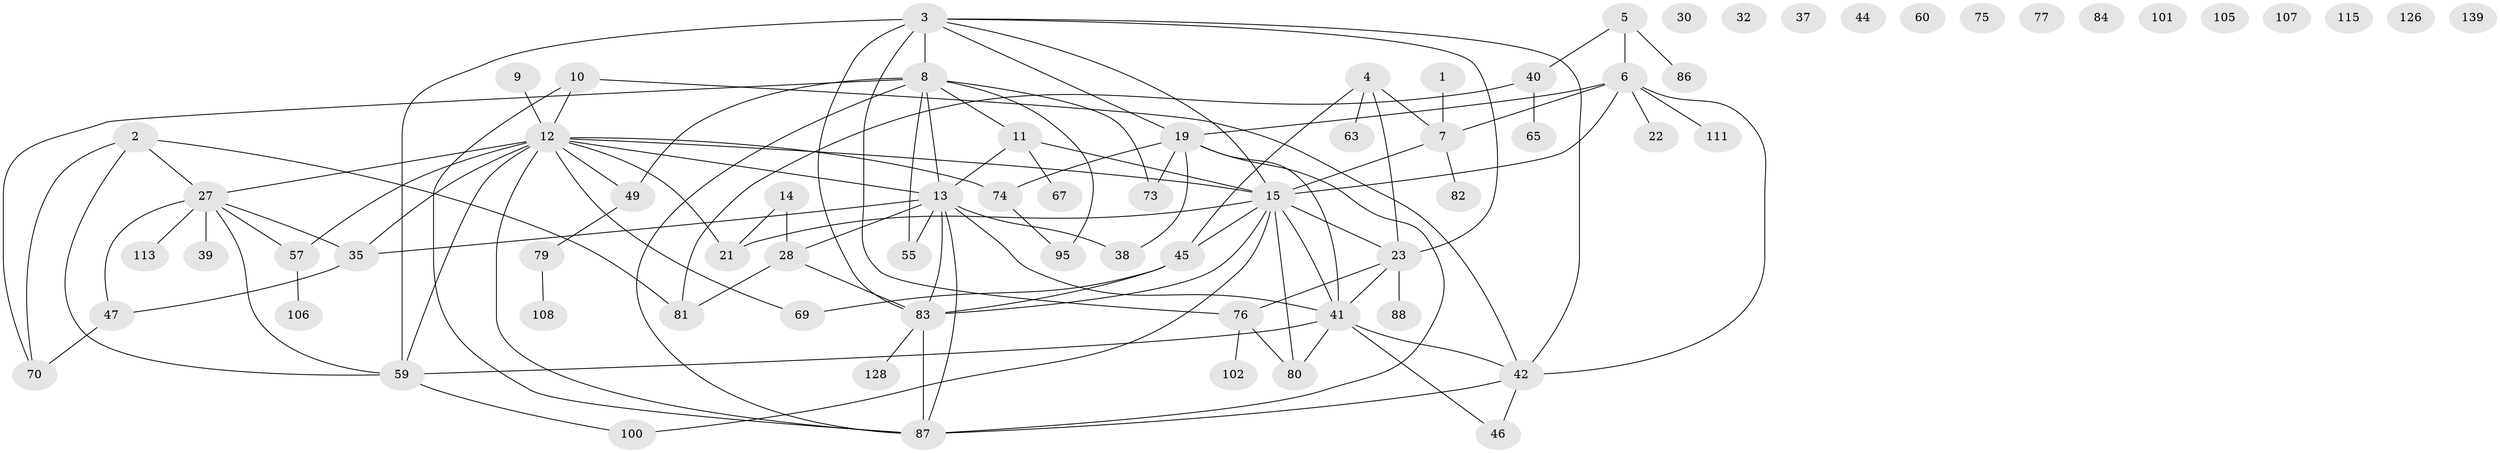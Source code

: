 // original degree distribution, {1: 0.2361111111111111, 3: 0.22916666666666666, 5: 0.04861111111111111, 4: 0.125, 2: 0.22916666666666666, 6: 0.041666666666666664, 0: 0.06944444444444445, 7: 0.013888888888888888, 8: 0.006944444444444444}
// Generated by graph-tools (version 1.1) at 2025/13/03/09/25 04:13:09]
// undirected, 72 vertices, 107 edges
graph export_dot {
graph [start="1"]
  node [color=gray90,style=filled];
  1;
  2 [super="+20+18"];
  3 [super="+140+97+26"];
  4 [super="+123"];
  5 [super="+58"];
  6 [super="+133+64"];
  7 [super="+25+16"];
  8 [super="+68+36+50"];
  9 [super="+31+85"];
  10;
  11 [super="+98+135+119"];
  12 [super="+17+92"];
  13 [super="+129+114+24+109"];
  14 [super="+142+144+96+54"];
  15 [super="+56+53"];
  19 [super="+43+121"];
  21;
  22;
  23 [super="+34+61"];
  27 [super="+29+136"];
  28 [super="+33"];
  30;
  32 [super="+122"];
  35;
  37 [super="+110"];
  38;
  39;
  40 [super="+66"];
  41 [super="+48+52"];
  42 [super="+125+130"];
  44;
  45 [super="+91"];
  46;
  47 [super="+90"];
  49 [super="+51"];
  55;
  57 [super="+71"];
  59 [super="+93"];
  60;
  63;
  65;
  67;
  69;
  70;
  73;
  74;
  75;
  76;
  77 [super="+78"];
  79;
  80 [super="+99"];
  81;
  82;
  83;
  84 [super="+94"];
  86;
  87 [super="+89"];
  88;
  95;
  100;
  101;
  102;
  105;
  106 [super="+120"];
  107;
  108;
  111;
  113;
  115;
  126;
  128;
  139;
  1 -- 7;
  2 -- 70;
  2 -- 27;
  2 -- 81;
  2 -- 59;
  3 -- 83;
  3 -- 8;
  3 -- 59 [weight=2];
  3 -- 19;
  3 -- 42;
  3 -- 76;
  3 -- 23;
  3 -- 15;
  4 -- 63;
  4 -- 7;
  4 -- 45;
  4 -- 23;
  5 -- 86;
  5 -- 6;
  5 -- 40;
  6 -- 7;
  6 -- 22;
  6 -- 111;
  6 -- 15;
  6 -- 42;
  6 -- 19;
  7 -- 82;
  7 -- 15;
  8 -- 70;
  8 -- 11;
  8 -- 49;
  8 -- 55;
  8 -- 95;
  8 -- 13;
  8 -- 73;
  8 -- 87;
  9 -- 12;
  10 -- 42;
  10 -- 12;
  10 -- 87;
  11 -- 13;
  11 -- 67;
  11 -- 15;
  12 -- 35;
  12 -- 74;
  12 -- 59 [weight=2];
  12 -- 13;
  12 -- 69;
  12 -- 27;
  12 -- 15;
  12 -- 21;
  12 -- 87;
  12 -- 57;
  12 -- 49;
  13 -- 35;
  13 -- 55;
  13 -- 28;
  13 -- 38;
  13 -- 83;
  13 -- 41;
  13 -- 87;
  14 -- 21;
  14 -- 28;
  15 -- 100;
  15 -- 83;
  15 -- 41;
  15 -- 80;
  15 -- 23;
  15 -- 21;
  15 -- 45;
  19 -- 74;
  19 -- 38;
  19 -- 87;
  19 -- 73;
  19 -- 41;
  23 -- 88;
  23 -- 76;
  23 -- 41;
  27 -- 39 [weight=2];
  27 -- 113;
  27 -- 35;
  27 -- 57;
  27 -- 59;
  27 -- 47;
  28 -- 81;
  28 -- 83;
  35 -- 47;
  40 -- 65;
  40 -- 81;
  41 -- 80;
  41 -- 42;
  41 -- 59;
  41 -- 46;
  42 -- 46;
  42 -- 87;
  45 -- 83;
  45 -- 69;
  47 -- 70;
  49 -- 79;
  57 -- 106;
  59 -- 100;
  74 -- 95;
  76 -- 102;
  76 -- 80;
  79 -- 108;
  83 -- 128;
  83 -- 87;
}
